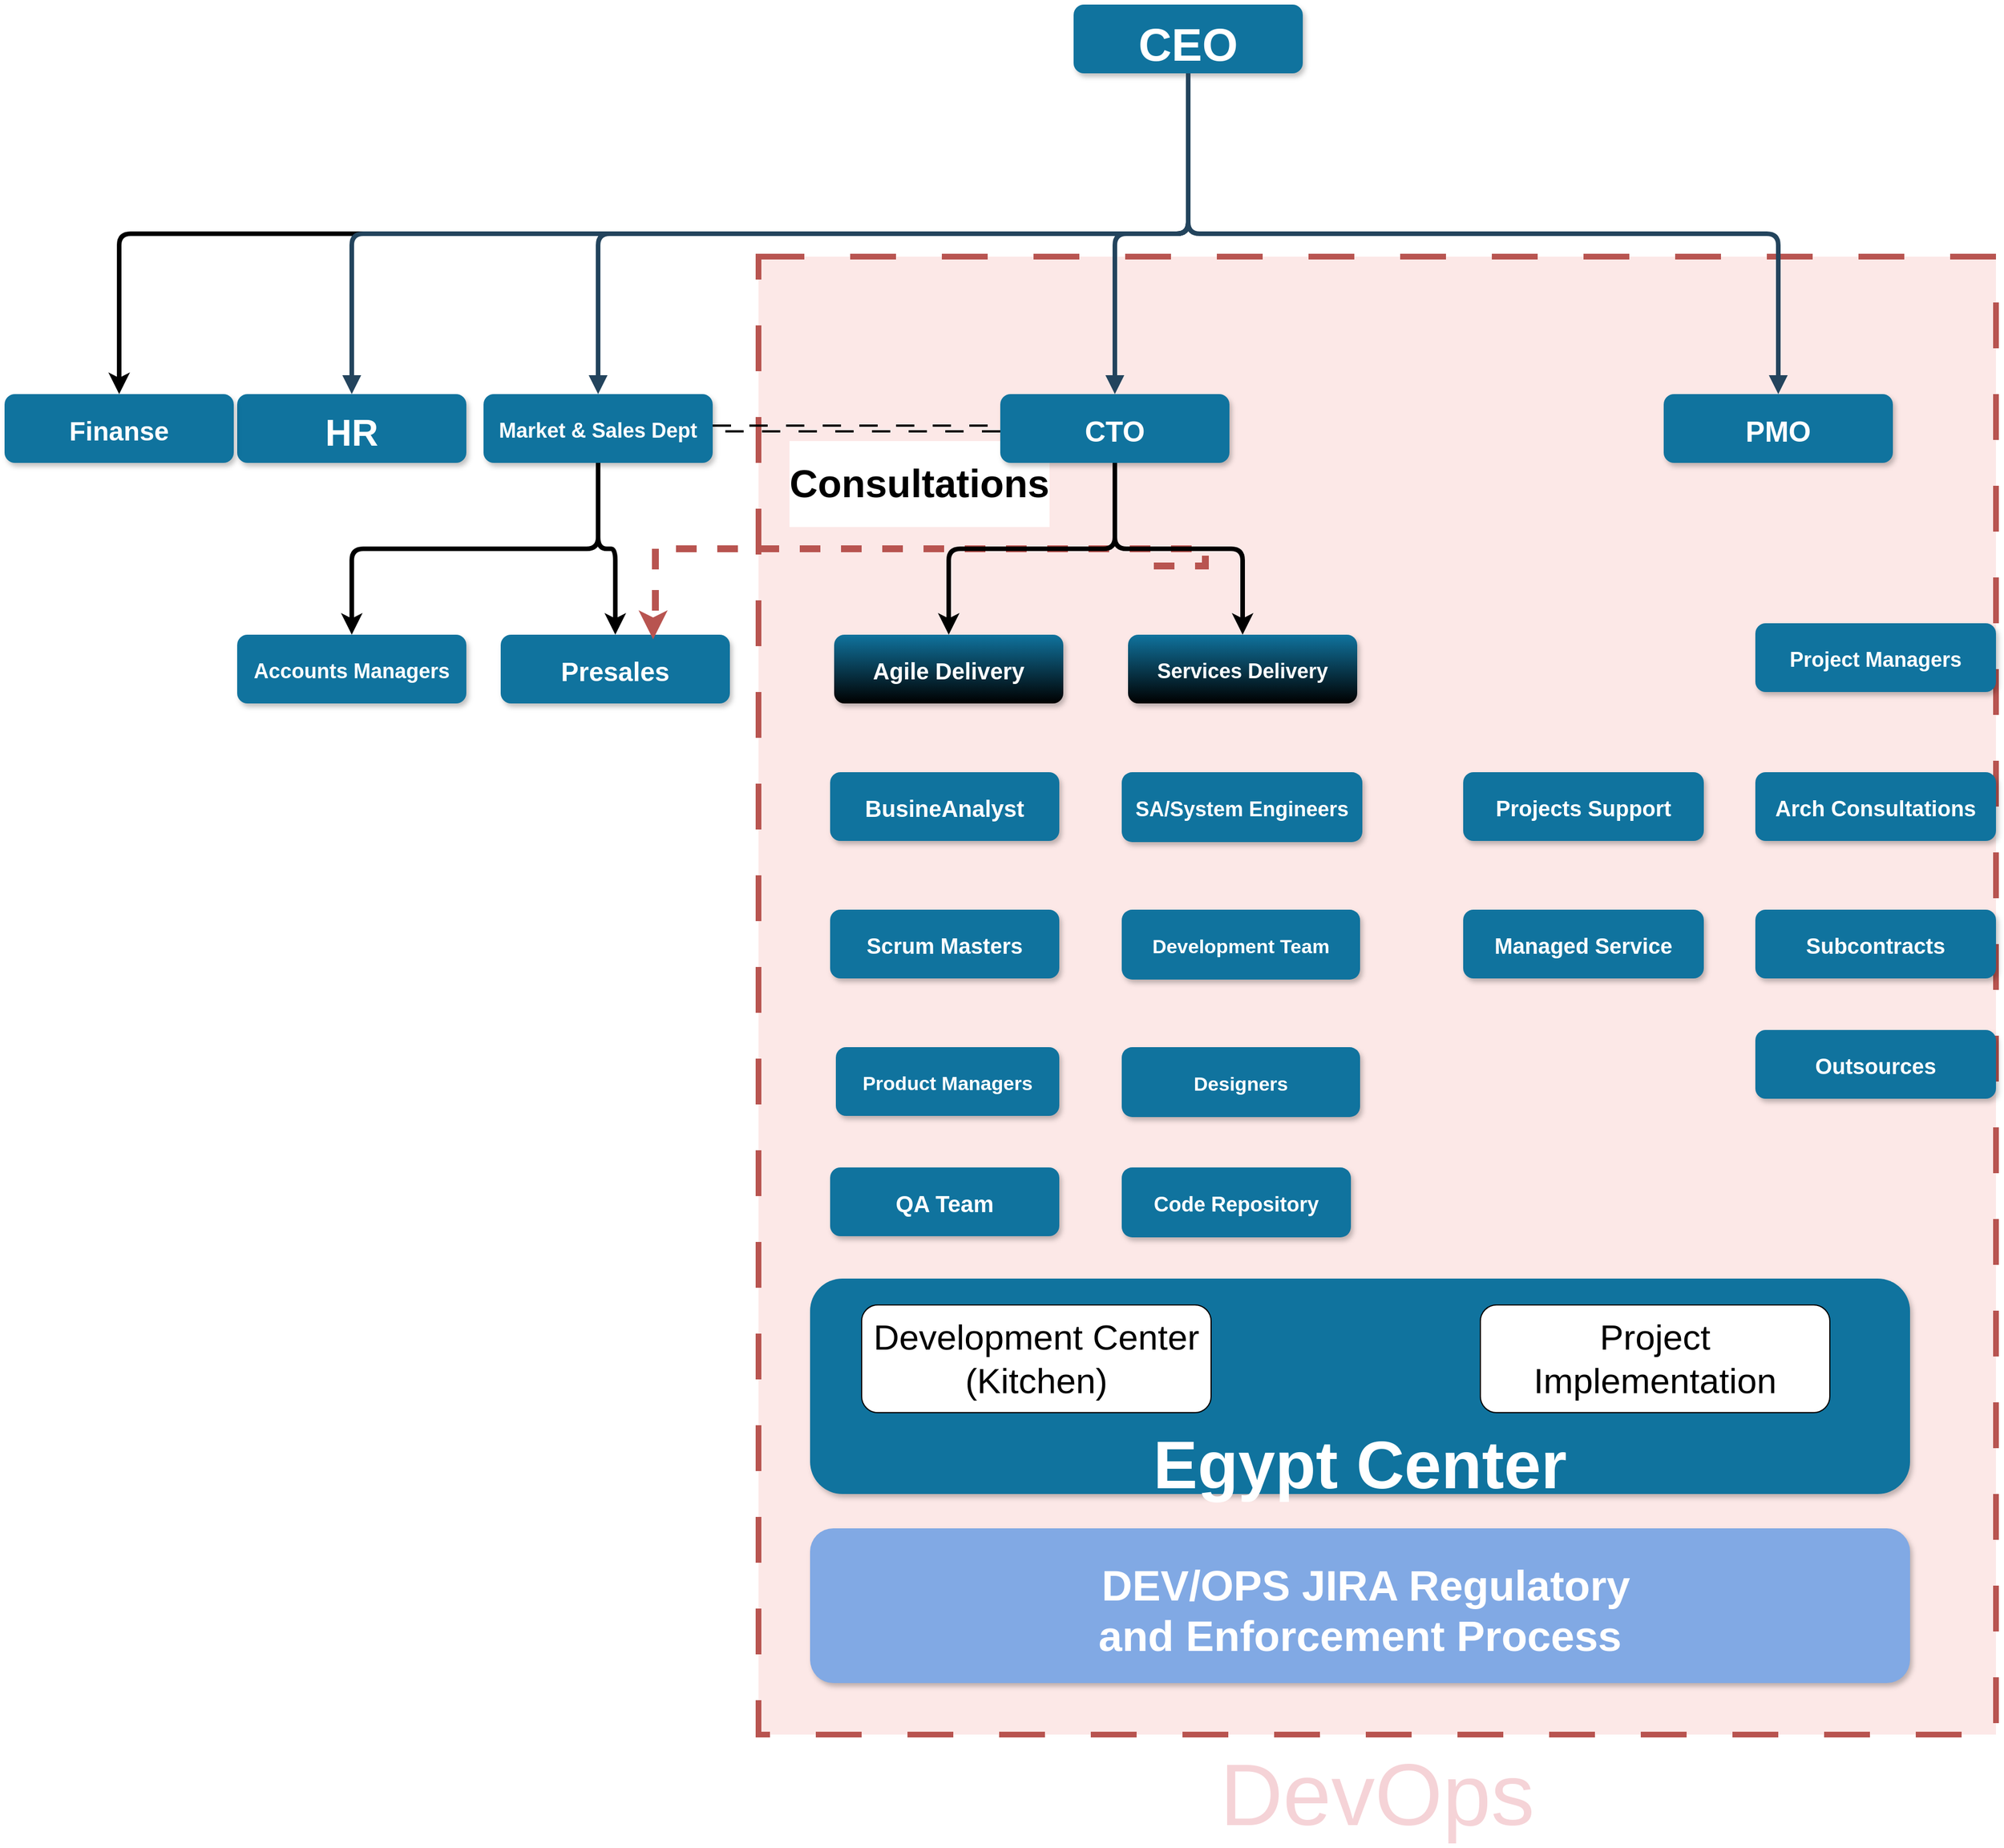 <mxfile version="21.3.8" type="github">
  <diagram name="Page-1" id="97916047-d0de-89f5-080d-49f4d83e522f">
    <mxGraphModel dx="2803.5" dy="538" grid="1" gridSize="15" guides="1" tooltips="1" connect="1" arrows="1" fold="1" page="1" pageScale="1.5" pageWidth="1169" pageHeight="827" background="none" math="0" shadow="0">
      <root>
        <mxCell id="0" />
        <mxCell id="1" parent="0" />
        <mxCell id="q62X1OPbBHmOXAmcqwwK-60" value="&lt;font color=&quot;#f5d3d7&quot;&gt;DevOps&lt;/font&gt;" style="rounded=0;whiteSpace=wrap;html=1;absoluteArcSize=1;arcSize=14;strokeWidth=5;fillColor=#fce8e7;strokeColor=#b85450;dashed=1;dashPattern=8 8;fontSize=76;labelPosition=center;verticalLabelPosition=bottom;align=center;verticalAlign=top;fontColor=#ff0000;" parent="1" vertex="1">
          <mxGeometry x="-1095" y="270" width="1080" height="1290" as="geometry" />
        </mxCell>
        <mxCell id="CrXu2PX2MfrCH1NT0C0y-90" style="edgeStyle=orthogonalEdgeStyle;rounded=1;orthogonalLoop=1;jettySize=auto;html=1;entryX=0.5;entryY=0;entryDx=0;entryDy=0;strokeWidth=4;exitX=0.5;exitY=1;exitDx=0;exitDy=0;" parent="1" source="2" target="CrXu2PX2MfrCH1NT0C0y-88" edge="1">
          <mxGeometry relative="1" as="geometry">
            <Array as="points" />
          </mxGeometry>
        </mxCell>
        <mxCell id="2" value="CEO" style="rounded=1;fillColor=#10739E;strokeColor=none;shadow=1;gradientColor=none;fontStyle=1;fontColor=#FFFFFF;fontSize=40;" parent="1" vertex="1">
          <mxGeometry x="-820" y="50" width="200" height="60" as="geometry" />
        </mxCell>
        <mxCell id="CrXu2PX2MfrCH1NT0C0y-84" style="edgeStyle=orthogonalEdgeStyle;rounded=1;orthogonalLoop=1;jettySize=auto;html=1;exitX=0.5;exitY=1;exitDx=0;exitDy=0;entryX=0.58;entryY=0.167;entryDx=0;entryDy=0;entryPerimeter=0;strokeWidth=4;strokeColor=none;" parent="1" source="4" target="CrXu2PX2MfrCH1NT0C0y-81" edge="1">
          <mxGeometry relative="1" as="geometry" />
        </mxCell>
        <mxCell id="CrXu2PX2MfrCH1NT0C0y-85" style="edgeStyle=orthogonalEdgeStyle;rounded=1;orthogonalLoop=1;jettySize=auto;html=1;exitX=0.5;exitY=1;exitDx=0;exitDy=0;entryX=0.5;entryY=0;entryDx=0;entryDy=0;strokeWidth=4;" parent="1" source="4" target="CrXu2PX2MfrCH1NT0C0y-81" edge="1">
          <mxGeometry relative="1" as="geometry" />
        </mxCell>
        <mxCell id="CrXu2PX2MfrCH1NT0C0y-86" style="edgeStyle=orthogonalEdgeStyle;rounded=1;orthogonalLoop=1;jettySize=auto;html=1;entryX=0.5;entryY=0;entryDx=0;entryDy=0;strokeWidth=4;exitX=0.5;exitY=1;exitDx=0;exitDy=0;" parent="1" source="4" target="CrXu2PX2MfrCH1NT0C0y-83" edge="1">
          <mxGeometry relative="1" as="geometry" />
        </mxCell>
        <mxCell id="6kh2NXwSWNFiOTCWh3Pq-35" style="edgeStyle=orthogonalEdgeStyle;rounded=0;orthogonalLoop=1;jettySize=auto;html=1;entryX=0;entryY=0.5;entryDx=0;entryDy=0;dashed=1;dashPattern=8 8;shape=link;strokeWidth=2;" parent="1" source="4" target="CrXu2PX2MfrCH1NT0C0y-61" edge="1">
          <mxGeometry relative="1" as="geometry" />
        </mxCell>
        <mxCell id="4" value="Market &amp; Sales Dept" style="rounded=1;fillColor=#10739E;strokeColor=none;shadow=1;gradientColor=none;fontStyle=1;fontColor=#FFFFFF;fontSize=18;" parent="1" vertex="1">
          <mxGeometry x="-1335" y="390" width="200" height="60" as="geometry" />
        </mxCell>
        <mxCell id="5" value="PMO " style="rounded=1;fillColor=#10739E;strokeColor=none;shadow=1;gradientColor=none;fontStyle=1;fontColor=#FFFFFF;fontSize=25;" parent="1" vertex="1">
          <mxGeometry x="-305" y="390" width="200" height="60" as="geometry" />
        </mxCell>
        <mxCell id="6" value="HR" style="rounded=1;fillColor=#10739E;strokeColor=none;shadow=1;gradientColor=none;fontStyle=1;fontColor=#FFFFFF;fontSize=32;" parent="1" vertex="1">
          <mxGeometry x="-1550" y="390" width="200" height="60" as="geometry" />
        </mxCell>
        <mxCell id="8" value="Development Team" style="rounded=1;fillColor=#10739E;strokeColor=none;shadow=1;gradientColor=none;fontStyle=1;fontColor=#FFFFFF;fontSize=17;rotation=0;" parent="1" vertex="1">
          <mxGeometry x="-778" y="840" width="208" height="61" as="geometry" />
        </mxCell>
        <mxCell id="13" value="Code Repository" style="rounded=1;fillColor=#10739E;strokeColor=none;shadow=1;gradientColor=none;fontStyle=1;fontColor=#FFFFFF;fontSize=18;rotation=0;" parent="1" vertex="1">
          <mxGeometry x="-778" y="1065" width="200" height="61" as="geometry" />
        </mxCell>
        <mxCell id="18" value="BusineAnalyst" style="rounded=1;fillColor=#10739E;strokeColor=none;shadow=1;gradientColor=none;fontStyle=1;fontColor=#FFFFFF;fontSize=20;" parent="1" vertex="1">
          <mxGeometry x="-1032.5" y="720" width="200" height="60" as="geometry" />
        </mxCell>
        <mxCell id="23" value=" DEV/OPS JIRA Regulatory &#xa;and Enforcement Process" style="rounded=1;fillColor=#81a9e4;strokeColor=none;shadow=1;gradientColor=none;fontStyle=1;fontColor=#FFFFFF;fontSize=37;" parent="1" vertex="1">
          <mxGeometry x="-1050" y="1380" width="960" height="135" as="geometry" />
        </mxCell>
        <mxCell id="30" value="" style="edgeStyle=elbowEdgeStyle;elbow=vertical;strokeWidth=4;endArrow=block;endFill=1;fontStyle=1;strokeColor=#23445D;exitX=0.5;exitY=1;exitDx=0;exitDy=0;entryX=0.5;entryY=0;entryDx=0;entryDy=0;" parent="1" target="5" edge="1">
          <mxGeometry x="-1340" y="130" width="100" height="100" as="geometry">
            <mxPoint x="-720" y="110" as="sourcePoint" />
            <mxPoint x="320" y="400" as="targetPoint" />
            <Array as="points">
              <mxPoint x="-170" y="250" />
            </Array>
          </mxGeometry>
        </mxCell>
        <mxCell id="31" value="" style="edgeStyle=elbowEdgeStyle;elbow=vertical;strokeWidth=4;endArrow=block;endFill=1;fontStyle=1;strokeColor=#23445D;exitX=0.5;exitY=1;exitDx=0;exitDy=0;" parent="1" source="2" target="4" edge="1">
          <mxGeometry x="-1340" y="130" width="100" height="100" as="geometry">
            <mxPoint x="-579" y="370" as="sourcePoint" />
            <mxPoint x="-1240" y="130" as="targetPoint" />
          </mxGeometry>
        </mxCell>
        <mxCell id="32" value="" style="edgeStyle=elbowEdgeStyle;elbow=vertical;strokeWidth=4;endArrow=block;endFill=1;fontStyle=1;strokeColor=#23445D;exitX=0.5;exitY=1;exitDx=0;exitDy=0;" parent="1" source="2" target="6" edge="1">
          <mxGeometry x="-1340" y="130" width="100" height="100" as="geometry">
            <mxPoint x="-579" y="370" as="sourcePoint" />
            <mxPoint x="-1240" y="130" as="targetPoint" />
            <Array as="points" />
          </mxGeometry>
        </mxCell>
        <mxCell id="CrXu2PX2MfrCH1NT0C0y-64" value="" style="edgeStyle=elbowEdgeStyle;elbow=vertical;strokeWidth=4;endArrow=block;endFill=1;fontStyle=1;strokeColor=#23445D;exitX=0.5;exitY=1;exitDx=0;exitDy=0;entryX=0.5;entryY=0;entryDx=0;entryDy=0;" parent="1" source="2" target="CrXu2PX2MfrCH1NT0C0y-61" edge="1">
          <mxGeometry x="-1330" y="140" width="100" height="100" as="geometry">
            <mxPoint x="-550" y="120" as="sourcePoint" />
            <mxPoint x="-400" y="430" as="targetPoint" />
            <Array as="points">
              <mxPoint x="-760" y="250" />
              <mxPoint x="-90" y="430" />
              <mxPoint x="-340" y="270" />
              <mxPoint x="-360" y="230" />
              <mxPoint x="-320" y="274" />
            </Array>
          </mxGeometry>
        </mxCell>
        <mxCell id="CrXu2PX2MfrCH1NT0C0y-70" value="Services Delivery" style="rounded=1;fillColor=#10739E;strokeColor=none;shadow=1;gradientColor=default;fontStyle=1;fontColor=#FFFFFF;fontSize=18;" parent="1" vertex="1">
          <mxGeometry x="-772.5" y="600" width="200" height="60" as="geometry" />
        </mxCell>
        <mxCell id="CrXu2PX2MfrCH1NT0C0y-81" value="Presales" style="rounded=1;fillColor=#10739E;strokeColor=none;shadow=1;gradientColor=none;fontStyle=1;fontColor=#FFFFFF;fontSize=23;" parent="1" vertex="1">
          <mxGeometry x="-1320" y="600" width="200" height="60" as="geometry" />
        </mxCell>
        <mxCell id="CrXu2PX2MfrCH1NT0C0y-83" value="Accounts Managers" style="rounded=1;fillColor=#10739E;strokeColor=none;shadow=1;gradientColor=none;fontStyle=1;fontColor=#FFFFFF;fontSize=18;" parent="1" vertex="1">
          <mxGeometry x="-1550" y="600" width="200" height="60" as="geometry" />
        </mxCell>
        <mxCell id="CrXu2PX2MfrCH1NT0C0y-88" value="Finanse" style="rounded=1;fillColor=#10739E;strokeColor=none;shadow=1;gradientColor=none;fontStyle=1;fontColor=#FFFFFF;fontSize=23;" parent="1" vertex="1">
          <mxGeometry x="-1753" y="390" width="200" height="60" as="geometry" />
        </mxCell>
        <mxCell id="q62X1OPbBHmOXAmcqwwK-58" style="edgeStyle=orthogonalEdgeStyle;rounded=0;orthogonalLoop=1;jettySize=auto;html=1;dashed=1;strokeWidth=6;fillColor=#f8cecc;strokeColor=#b85450;entryX=0.665;entryY=-0.183;entryDx=0;entryDy=0;entryPerimeter=0;" parent="1" edge="1">
          <mxGeometry relative="1" as="geometry">
            <Array as="points">
              <mxPoint x="-705" y="540" />
              <mxPoint x="-705" y="525" />
              <mxPoint x="-1185" y="525" />
              <mxPoint x="-1185" y="585" />
              <mxPoint x="-1187" y="585" />
            </Array>
            <mxPoint x="-750" y="540" as="sourcePoint" />
            <mxPoint x="-1187" y="604.02" as="targetPoint" />
          </mxGeometry>
        </mxCell>
        <mxCell id="6kh2NXwSWNFiOTCWh3Pq-34" value="&lt;h2 style=&quot;font-size: 21px;&quot;&gt;&lt;font style=&quot;font-size: 34px;&quot;&gt;Consultations&lt;/font&gt;&lt;/h2&gt;" style="edgeLabel;html=1;align=center;verticalAlign=middle;resizable=0;points=[];" parent="q62X1OPbBHmOXAmcqwwK-58" vertex="1" connectable="0">
          <mxGeometry y="-57" relative="1" as="geometry">
            <mxPoint as="offset" />
          </mxGeometry>
        </mxCell>
        <mxCell id="5qOrhaFOBWcQHs733vTS-32" style="edgeStyle=orthogonalEdgeStyle;rounded=1;orthogonalLoop=1;jettySize=auto;html=1;strokeWidth=4;exitX=0.5;exitY=1;exitDx=0;exitDy=0;" parent="1" source="CrXu2PX2MfrCH1NT0C0y-61" target="CrXu2PX2MfrCH1NT0C0y-70" edge="1">
          <mxGeometry relative="1" as="geometry" />
        </mxCell>
        <mxCell id="CrXu2PX2MfrCH1NT0C0y-61" value="CTO" style="rounded=1;fillColor=#10739E;strokeColor=none;shadow=1;gradientColor=none;fontStyle=1;fontColor=#FFFFFF;fontSize=25;" parent="1" vertex="1">
          <mxGeometry x="-884" y="390" width="200" height="60" as="geometry" />
        </mxCell>
        <mxCell id="CrXu2PX2MfrCH1NT0C0y-106" value="SA/System Engineers " style="rounded=1;fillColor=#10739E;strokeColor=none;shadow=1;gradientColor=none;fontStyle=1;fontColor=#FFFFFF;fontSize=18;rotation=0;" parent="1" vertex="1">
          <mxGeometry x="-778" y="720" width="210" height="61" as="geometry" />
        </mxCell>
        <mxCell id="CrXu2PX2MfrCH1NT0C0y-108" value="Project Managers" style="rounded=1;fillColor=#10739E;strokeColor=none;shadow=1;gradientColor=none;fontStyle=1;fontColor=#FFFFFF;fontSize=18;" parent="1" vertex="1">
          <mxGeometry x="-225" y="590" width="210" height="60" as="geometry" />
        </mxCell>
        <mxCell id="CrXu2PX2MfrCH1NT0C0y-122" value="QA Team" style="rounded=1;fillColor=#10739E;strokeColor=none;shadow=1;gradientColor=none;fontStyle=1;fontColor=#FFFFFF;fontSize=20;" parent="1" vertex="1">
          <mxGeometry x="-1032.5" y="1065" width="200" height="60" as="geometry" />
        </mxCell>
        <mxCell id="7" value="Egypt Center" style="rounded=1;fillColor=#10739E;strokeColor=none;shadow=1;gradientColor=none;fontStyle=1;fontColor=#FFFFFF;fontSize=58;verticalAlign=bottom;" parent="1" vertex="1">
          <mxGeometry x="-1050" y="1162" width="960" height="188" as="geometry" />
        </mxCell>
        <mxCell id="CrXu2PX2MfrCH1NT0C0y-109" value="Scrum Masters" style="rounded=1;fillColor=#10739E;strokeColor=none;shadow=1;gradientColor=none;fontStyle=1;fontColor=#FFFFFF;fontSize=19;" parent="1" vertex="1">
          <mxGeometry x="-1032.5" y="840" width="200" height="60" as="geometry" />
        </mxCell>
        <mxCell id="q62X1OPbBHmOXAmcqwwK-56" value="" style="edgeStyle=orthogonalEdgeStyle;rounded=1;orthogonalLoop=1;jettySize=auto;html=1;entryX=0.5;entryY=0;entryDx=0;entryDy=0;strokeWidth=4;exitX=0.5;exitY=1;exitDx=0;exitDy=0;" parent="1" source="CrXu2PX2MfrCH1NT0C0y-61" target="CrXu2PX2MfrCH1NT0C0y-71" edge="1">
          <mxGeometry relative="1" as="geometry">
            <mxPoint x="-680" y="450" as="sourcePoint" />
            <mxPoint x="-748" y="570" as="targetPoint" />
          </mxGeometry>
        </mxCell>
        <mxCell id="CrXu2PX2MfrCH1NT0C0y-71" value="Agile Delivery" style="rounded=1;fillColor=#10739E;strokeColor=none;shadow=1;gradientColor=default;fontStyle=1;fontColor=#FFFFFF;fontSize=20;" parent="1" vertex="1">
          <mxGeometry x="-1029" y="600" width="200" height="60" as="geometry" />
        </mxCell>
        <mxCell id="q62X1OPbBHmOXAmcqwwK-57" value="Projects Support" style="rounded=1;fillColor=#10739E;strokeColor=none;shadow=1;gradientColor=none;fontStyle=1;fontColor=#FFFFFF;fontSize=19;" parent="1" vertex="1">
          <mxGeometry x="-480" y="720" width="210" height="60" as="geometry" />
        </mxCell>
        <mxCell id="6kh2NXwSWNFiOTCWh3Pq-33" value="Product Managers" style="rounded=1;fillColor=#10739E;strokeColor=none;shadow=1;gradientColor=none;fontStyle=1;fontColor=#FFFFFF;fontSize=17;" parent="1" vertex="1">
          <mxGeometry x="-1027.5" y="960" width="195" height="60" as="geometry" />
        </mxCell>
        <mxCell id="RHBooDZwgMazwdjuEqq8-32" value="Managed Service" style="rounded=1;fillColor=#10739E;strokeColor=none;shadow=1;gradientColor=none;fontStyle=1;fontColor=#FFFFFF;fontSize=19;" parent="1" vertex="1">
          <mxGeometry x="-480" y="840" width="210" height="60" as="geometry" />
        </mxCell>
        <mxCell id="RHBooDZwgMazwdjuEqq8-33" value="Subcontracts" style="rounded=1;fillColor=#10739E;strokeColor=none;shadow=1;gradientColor=none;fontStyle=1;fontColor=#FFFFFF;fontSize=19;" parent="1" vertex="1">
          <mxGeometry x="-225" y="840" width="210" height="60" as="geometry" />
        </mxCell>
        <mxCell id="RHBooDZwgMazwdjuEqq8-34" value="Designers" style="rounded=1;fillColor=#10739E;strokeColor=none;shadow=1;gradientColor=none;fontStyle=1;fontColor=#FFFFFF;fontSize=17;rotation=0;" parent="1" vertex="1">
          <mxGeometry x="-778" y="960" width="208" height="61" as="geometry" />
        </mxCell>
        <mxCell id="RHBooDZwgMazwdjuEqq8-42" value="&lt;font style=&quot;font-size: 31px;&quot;&gt;Development Center (Kitchen)&lt;/font&gt;" style="rounded=1;whiteSpace=wrap;html=1;" parent="1" vertex="1">
          <mxGeometry x="-1005" y="1185" width="305" height="94" as="geometry" />
        </mxCell>
        <mxCell id="RHBooDZwgMazwdjuEqq8-43" value="&lt;font style=&quot;font-size: 31px;&quot;&gt;Project Implementation &lt;font style=&quot;font-size: 31px;&quot;&gt;&lt;br&gt;&lt;/font&gt;&lt;/font&gt;" style="rounded=1;whiteSpace=wrap;html=1;" parent="1" vertex="1">
          <mxGeometry x="-465" y="1185" width="305" height="94" as="geometry" />
        </mxCell>
        <mxCell id="RHBooDZwgMazwdjuEqq8-48" value="Arch Consultations" style="rounded=1;fillColor=#10739E;strokeColor=none;shadow=1;gradientColor=none;fontStyle=1;fontColor=#FFFFFF;fontSize=19;" parent="1" vertex="1">
          <mxGeometry x="-225" y="720" width="210" height="60" as="geometry" />
        </mxCell>
        <mxCell id="RHBooDZwgMazwdjuEqq8-49" value="Outsources" style="rounded=1;fillColor=#10739E;strokeColor=none;shadow=1;gradientColor=none;fontStyle=1;fontColor=#FFFFFF;fontSize=19;" parent="1" vertex="1">
          <mxGeometry x="-225" y="945" width="210" height="60" as="geometry" />
        </mxCell>
      </root>
    </mxGraphModel>
  </diagram>
</mxfile>
